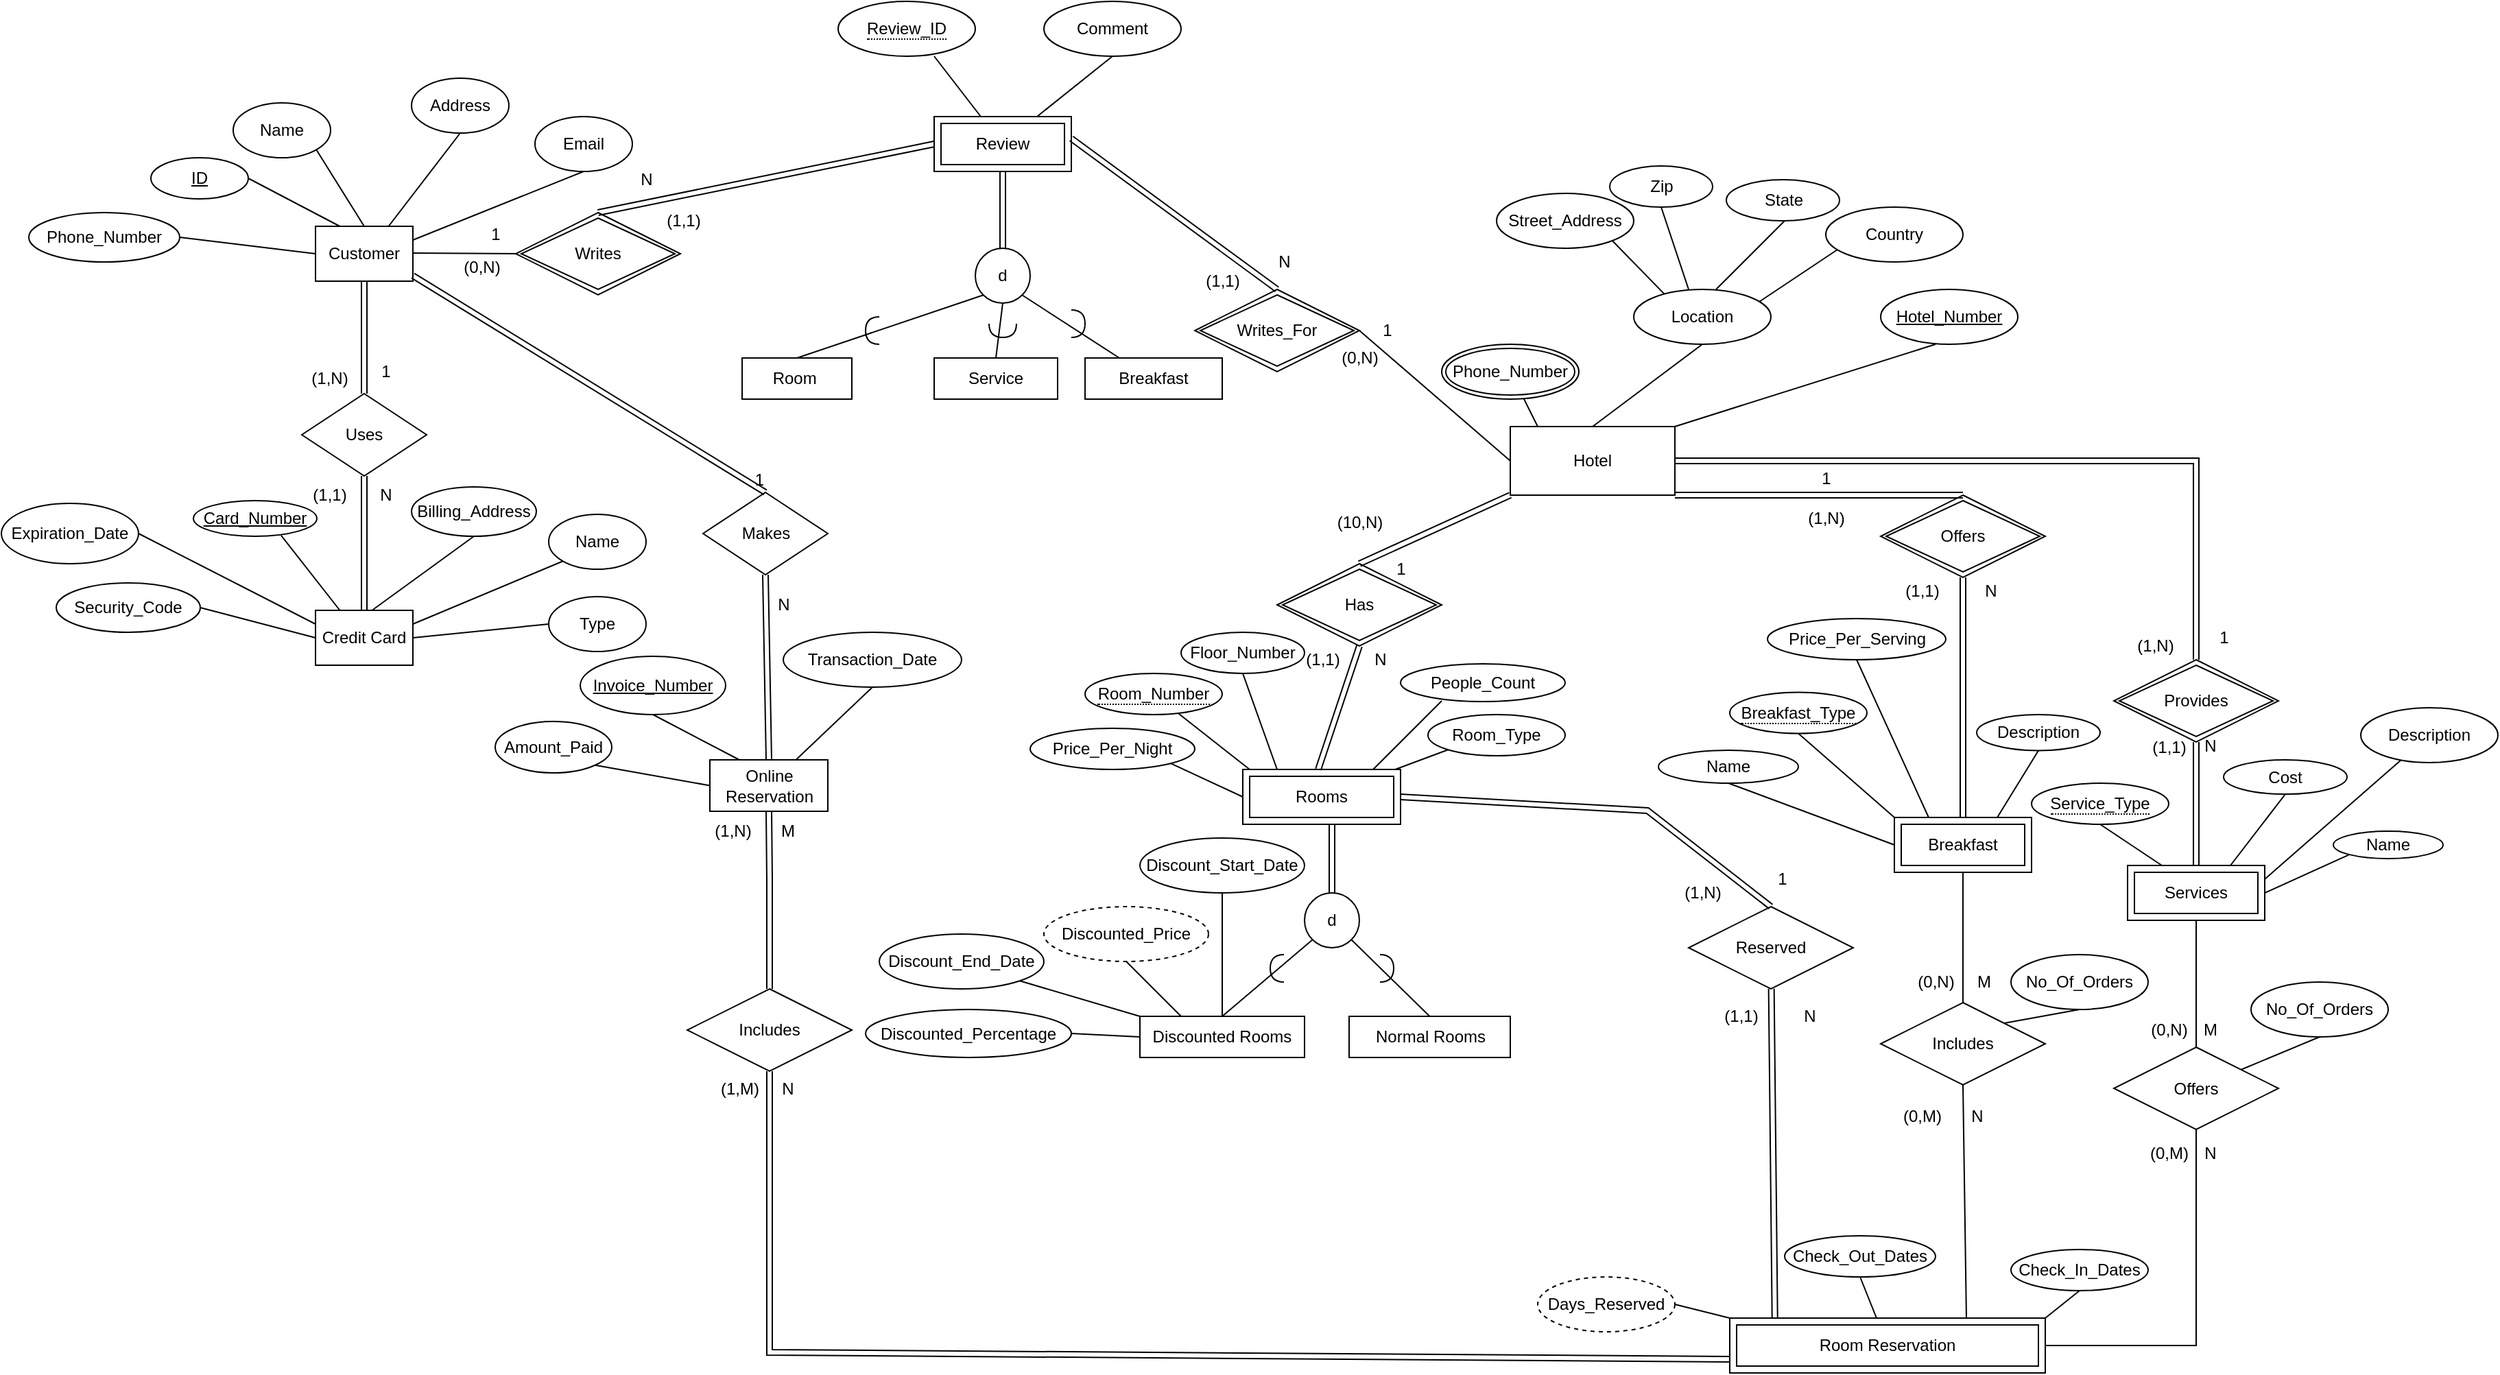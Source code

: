 <mxfile version="13.7.3" type="github">
  <diagram id="R2lEEEUBdFMjLlhIrx00" name="Page-1">
    <mxGraphModel dx="1958" dy="1582" grid="1" gridSize="10" guides="1" tooltips="1" connect="1" arrows="1" fold="1" page="1" pageScale="1" pageWidth="850" pageHeight="1100" math="0" shadow="0" extFonts="Permanent Marker^https://fonts.googleapis.com/css?family=Permanent+Marker">
      <root>
        <mxCell id="0" />
        <mxCell id="1" parent="0" />
        <mxCell id="iuMVXom3aVEvyuveYDUm-4" value="" style="endArrow=none;html=1;" parent="1" edge="1">
          <mxGeometry width="50" height="50" relative="1" as="geometry">
            <mxPoint x="350" y="-750" as="sourcePoint" />
            <mxPoint x="338.974" y="-772.053" as="targetPoint" />
          </mxGeometry>
        </mxCell>
        <mxCell id="iuMVXom3aVEvyuveYDUm-7" value="" style="endArrow=none;html=1;" parent="1" edge="1">
          <mxGeometry width="50" height="50" relative="1" as="geometry">
            <mxPoint x="510" y="-840" as="sourcePoint" />
            <mxPoint x="570" y="-880" as="targetPoint" />
          </mxGeometry>
        </mxCell>
        <mxCell id="iuMVXom3aVEvyuveYDUm-8" value="" style="endArrow=none;html=1;exitX=0.283;exitY=0.063;exitDx=0;exitDy=0;exitPerimeter=0;" parent="1" edge="1">
          <mxGeometry width="50" height="50" relative="1" as="geometry">
            <mxPoint x="443.96" y="-844.96" as="sourcePoint" />
            <mxPoint x="400" y="-890" as="targetPoint" />
          </mxGeometry>
        </mxCell>
        <mxCell id="iuMVXom3aVEvyuveYDUm-9" value="" style="endArrow=none;html=1;" parent="1" edge="1">
          <mxGeometry width="50" height="50" relative="1" as="geometry">
            <mxPoint x="480" y="-850" as="sourcePoint" />
            <mxPoint x="530" y="-900" as="targetPoint" />
          </mxGeometry>
        </mxCell>
        <mxCell id="iuMVXom3aVEvyuveYDUm-10" value="" style="endArrow=none;html=1;" parent="1" edge="1">
          <mxGeometry width="50" height="50" relative="1" as="geometry">
            <mxPoint x="460" y="-850" as="sourcePoint" />
            <mxPoint x="440" y="-910" as="targetPoint" />
            <Array as="points" />
          </mxGeometry>
        </mxCell>
        <mxCell id="iuMVXom3aVEvyuveYDUm-18" value="" style="endArrow=none;html=1;entryX=0;entryY=1;entryDx=0;entryDy=0;" parent="1" edge="1" target="iuMVXom3aVEvyuveYDUm-29" source="iuMVXom3aVEvyuveYDUm-22">
          <mxGeometry width="50" height="50" relative="1" as="geometry">
            <mxPoint x="260" y="-500" as="sourcePoint" />
            <mxPoint x="320" y="-530" as="targetPoint" />
          </mxGeometry>
        </mxCell>
        <mxCell id="iuMVXom3aVEvyuveYDUm-19" value="" style="endArrow=none;html=1;" parent="1" edge="1">
          <mxGeometry width="50" height="50" relative="1" as="geometry">
            <mxPoint x="230" y="-500" as="sourcePoint" />
            <mxPoint x="280" y="-550" as="targetPoint" />
            <Array as="points" />
          </mxGeometry>
        </mxCell>
        <mxCell id="iuMVXom3aVEvyuveYDUm-20" value="" style="endArrow=none;html=1;entryX=0.5;entryY=1;entryDx=0;entryDy=0;" parent="1" edge="1" target="iuMVXom3aVEvyuveYDUm-24">
          <mxGeometry width="50" height="50" relative="1" as="geometry">
            <mxPoint x="160" y="-500" as="sourcePoint" />
            <mxPoint x="140" y="-560" as="targetPoint" />
          </mxGeometry>
        </mxCell>
        <mxCell id="iuMVXom3aVEvyuveYDUm-21" value="" style="endArrow=none;html=1;" parent="1" edge="1" target="iuMVXom3aVEvyuveYDUm-23">
          <mxGeometry width="50" height="50" relative="1" as="geometry">
            <mxPoint x="140" y="-500" as="sourcePoint" />
            <mxPoint x="100" y="-540" as="targetPoint" />
          </mxGeometry>
        </mxCell>
        <mxCell id="iuMVXom3aVEvyuveYDUm-22" value="Rooms" style="shape=ext;margin=3;double=1;whiteSpace=wrap;html=1;align=center;" parent="1" vertex="1">
          <mxGeometry x="135" y="-500" width="115" height="40" as="geometry" />
        </mxCell>
        <mxCell id="iuMVXom3aVEvyuveYDUm-23" value="&lt;span style=&quot;border-bottom: 1px dotted&quot;&gt;Room_Number&lt;/span&gt;" style="ellipse;whiteSpace=wrap;html=1;align=center;" parent="1" vertex="1">
          <mxGeometry x="20" y="-570" width="100" height="30" as="geometry" />
        </mxCell>
        <mxCell id="iuMVXom3aVEvyuveYDUm-24" value="Floor_Number" style="ellipse;whiteSpace=wrap;html=1;align=center;" parent="1" vertex="1">
          <mxGeometry x="90" y="-600" width="90" height="30" as="geometry" />
        </mxCell>
        <mxCell id="iuMVXom3aVEvyuveYDUm-25" value="People_Count" style="ellipse;whiteSpace=wrap;html=1;align=center;" parent="1" vertex="1">
          <mxGeometry x="250" y="-577" width="120" height="27.5" as="geometry" />
        </mxCell>
        <mxCell id="iuMVXom3aVEvyuveYDUm-29" value="Room_Type" style="ellipse;whiteSpace=wrap;html=1;align=center;" parent="1" vertex="1">
          <mxGeometry x="270" y="-540" width="100" height="30" as="geometry" />
        </mxCell>
        <mxCell id="iuMVXom3aVEvyuveYDUm-31" value="" style="endArrow=none;html=1;" parent="1" source="iuMVXom3aVEvyuveYDUm-32" edge="1">
          <mxGeometry width="50" height="50" relative="1" as="geometry">
            <mxPoint x="400" y="-700" as="sourcePoint" />
            <mxPoint x="450" y="-750" as="targetPoint" />
          </mxGeometry>
        </mxCell>
        <mxCell id="iuMVXom3aVEvyuveYDUm-32" value="Hotel" style="rounded=0;whiteSpace=wrap;html=1;" parent="1" vertex="1">
          <mxGeometry x="330" y="-750" width="120" height="50" as="geometry" />
        </mxCell>
        <mxCell id="iuMVXom3aVEvyuveYDUm-33" value="" style="endArrow=none;html=1;" parent="1" target="iuMVXom3aVEvyuveYDUm-32" edge="1">
          <mxGeometry width="50" height="50" relative="1" as="geometry">
            <mxPoint x="400" y="-700" as="sourcePoint" />
            <mxPoint x="450" y="-750" as="targetPoint" />
          </mxGeometry>
        </mxCell>
        <mxCell id="iuMVXom3aVEvyuveYDUm-34" value="" style="endArrow=none;html=1;exitX=1;exitY=0;exitDx=0;exitDy=0;" parent="1" source="iuMVXom3aVEvyuveYDUm-32" edge="1">
          <mxGeometry width="50" height="50" relative="1" as="geometry">
            <mxPoint x="450" y="-720" as="sourcePoint" />
            <mxPoint x="640" y="-810" as="targetPoint" />
          </mxGeometry>
        </mxCell>
        <mxCell id="iuMVXom3aVEvyuveYDUm-35" value="Hotel_Number" style="ellipse;whiteSpace=wrap;html=1;align=center;fontStyle=4;" parent="1" vertex="1">
          <mxGeometry x="600" y="-850" width="100" height="40" as="geometry" />
        </mxCell>
        <mxCell id="iuMVXom3aVEvyuveYDUm-36" value="Has" style="shape=rhombus;double=1;perimeter=rhombusPerimeter;whiteSpace=wrap;html=1;align=center;" parent="1" vertex="1">
          <mxGeometry x="160" y="-650" width="120" height="60" as="geometry" />
        </mxCell>
        <mxCell id="iuMVXom3aVEvyuveYDUm-38" value="Price_Per_Night" style="ellipse;whiteSpace=wrap;html=1;align=center;" parent="1" vertex="1">
          <mxGeometry x="-20" y="-530" width="120" height="30" as="geometry" />
        </mxCell>
        <mxCell id="iuMVXom3aVEvyuveYDUm-53" value="Offers" style="shape=rhombus;double=1;perimeter=rhombusPerimeter;whiteSpace=wrap;html=1;align=center;" parent="1" vertex="1">
          <mxGeometry x="600" y="-700" width="120" height="60" as="geometry" />
        </mxCell>
        <mxCell id="iuMVXom3aVEvyuveYDUm-55" value="Breakfast" style="shape=ext;margin=3;double=1;whiteSpace=wrap;html=1;align=center;" parent="1" vertex="1">
          <mxGeometry x="610" y="-465" width="100" height="40" as="geometry" />
        </mxCell>
        <mxCell id="iuMVXom3aVEvyuveYDUm-56" value="" style="endArrow=none;html=1;entryX=0.5;entryY=1;entryDx=0;entryDy=0;exitX=0;exitY=0;exitDx=0;exitDy=0;" parent="1" target="iuMVXom3aVEvyuveYDUm-60" edge="1" source="iuMVXom3aVEvyuveYDUm-55">
          <mxGeometry width="50" height="50" relative="1" as="geometry">
            <mxPoint x="520" y="-450" as="sourcePoint" />
            <mxPoint x="570" y="-500" as="targetPoint" />
          </mxGeometry>
        </mxCell>
        <mxCell id="iuMVXom3aVEvyuveYDUm-57" value="" style="endArrow=none;html=1;entryX=0.5;entryY=1;entryDx=0;entryDy=0;exitX=0.75;exitY=0;exitDx=0;exitDy=0;" parent="1" target="iuMVXom3aVEvyuveYDUm-61" edge="1" source="iuMVXom3aVEvyuveYDUm-55">
          <mxGeometry width="50" height="50" relative="1" as="geometry">
            <mxPoint x="550" y="-450" as="sourcePoint" />
            <mxPoint x="600" y="-500" as="targetPoint" />
          </mxGeometry>
        </mxCell>
        <mxCell id="iuMVXom3aVEvyuveYDUm-60" value="&lt;span style=&quot;border-bottom: 1px dotted&quot;&gt;Breakfast_Type&lt;/span&gt;" style="ellipse;whiteSpace=wrap;html=1;align=center;" parent="1" vertex="1">
          <mxGeometry x="490" y="-556.25" width="100" height="30" as="geometry" />
        </mxCell>
        <mxCell id="iuMVXom3aVEvyuveYDUm-61" value="Description" style="ellipse;whiteSpace=wrap;html=1;align=center;" parent="1" vertex="1">
          <mxGeometry x="670" y="-540" width="90" height="26.25" as="geometry" />
        </mxCell>
        <mxCell id="iuMVXom3aVEvyuveYDUm-64" value="Provides" style="shape=rhombus;double=1;perimeter=rhombusPerimeter;whiteSpace=wrap;html=1;align=center;" parent="1" vertex="1">
          <mxGeometry x="770" y="-580" width="120" height="60" as="geometry" />
        </mxCell>
        <mxCell id="iuMVXom3aVEvyuveYDUm-65" value="" style="endArrow=none;html=1;entryX=0.5;entryY=1;entryDx=0;entryDy=0;exitX=0.75;exitY=0;exitDx=0;exitDy=0;" parent="1" edge="1" target="iuMVXom3aVEvyuveYDUm-78" source="iuMVXom3aVEvyuveYDUm-73">
          <mxGeometry width="50" height="50" relative="1" as="geometry">
            <mxPoint x="790" y="-440" as="sourcePoint" />
            <mxPoint x="840" y="-490" as="targetPoint" />
          </mxGeometry>
        </mxCell>
        <mxCell id="iuMVXom3aVEvyuveYDUm-73" value="Services" style="shape=ext;margin=3;double=1;whiteSpace=wrap;html=1;align=center;" parent="1" vertex="1">
          <mxGeometry x="780" y="-430" width="100" height="40" as="geometry" />
        </mxCell>
        <mxCell id="iuMVXom3aVEvyuveYDUm-74" value="" style="endArrow=none;html=1;exitX=0.5;exitY=1;exitDx=0;exitDy=0;entryX=0.25;entryY=0;entryDx=0;entryDy=0;" parent="1" edge="1" target="iuMVXom3aVEvyuveYDUm-73" source="o2ZF4EV_pDXBrr74jz46-11">
          <mxGeometry width="50" height="50" relative="1" as="geometry">
            <mxPoint x="700" y="-460" as="sourcePoint" />
            <mxPoint x="720" y="-440" as="targetPoint" />
          </mxGeometry>
        </mxCell>
        <mxCell id="iuMVXom3aVEvyuveYDUm-78" value="Cost" style="ellipse;whiteSpace=wrap;html=1;align=center;" parent="1" vertex="1">
          <mxGeometry x="850" y="-507" width="90" height="25" as="geometry" />
        </mxCell>
        <mxCell id="iuMVXom3aVEvyuveYDUm-79" value="" style="endArrow=none;html=1;exitX=1;exitY=0.25;exitDx=0;exitDy=0;" parent="1" source="iuMVXom3aVEvyuveYDUm-73" target="iuMVXom3aVEvyuveYDUm-80" edge="1">
          <mxGeometry width="50" height="50" relative="1" as="geometry">
            <mxPoint x="850" y="-405" as="sourcePoint" />
            <mxPoint x="900" y="-455" as="targetPoint" />
          </mxGeometry>
        </mxCell>
        <mxCell id="iuMVXom3aVEvyuveYDUm-80" value="Description" style="ellipse;whiteSpace=wrap;html=1;align=center;" parent="1" vertex="1">
          <mxGeometry x="950" y="-545" width="100" height="40" as="geometry" />
        </mxCell>
        <mxCell id="o2ZF4EV_pDXBrr74jz46-1" value="" style="shape=link;html=1;rounded=0;entryX=0.5;entryY=1;entryDx=0;entryDy=0;" parent="1" target="iuMVXom3aVEvyuveYDUm-36" edge="1">
          <mxGeometry relative="1" as="geometry">
            <mxPoint x="190" y="-500" as="sourcePoint" />
            <mxPoint x="350" y="-500" as="targetPoint" />
          </mxGeometry>
        </mxCell>
        <mxCell id="o2ZF4EV_pDXBrr74jz46-3" value="Phone_Number" style="ellipse;shape=doubleEllipse;margin=3;whiteSpace=wrap;html=1;align=center;" parent="1" vertex="1">
          <mxGeometry x="280" y="-810" width="100" height="40" as="geometry" />
        </mxCell>
        <mxCell id="o2ZF4EV_pDXBrr74jz46-4" value="Street_Address" style="ellipse;whiteSpace=wrap;html=1;align=center;" parent="1" vertex="1">
          <mxGeometry x="320" y="-920" width="100" height="40" as="geometry" />
        </mxCell>
        <mxCell id="o2ZF4EV_pDXBrr74jz46-5" value="Zip" style="ellipse;whiteSpace=wrap;html=1;align=center;" parent="1" vertex="1">
          <mxGeometry x="402.5" y="-940" width="75" height="30" as="geometry" />
        </mxCell>
        <mxCell id="o2ZF4EV_pDXBrr74jz46-6" value="State" style="ellipse;whiteSpace=wrap;html=1;align=center;" parent="1" vertex="1">
          <mxGeometry x="487.5" y="-930" width="82.5" height="30" as="geometry" />
        </mxCell>
        <mxCell id="o2ZF4EV_pDXBrr74jz46-7" value="Country" style="ellipse;whiteSpace=wrap;html=1;align=center;" parent="1" vertex="1">
          <mxGeometry x="560" y="-910" width="100" height="40" as="geometry" />
        </mxCell>
        <mxCell id="o2ZF4EV_pDXBrr74jz46-8" value="Location" style="ellipse;whiteSpace=wrap;html=1;align=center;" parent="1" vertex="1">
          <mxGeometry x="420" y="-850" width="100" height="40" as="geometry" />
        </mxCell>
        <mxCell id="o2ZF4EV_pDXBrr74jz46-10" value="" style="endArrow=none;html=1;rounded=0;entryX=0.5;entryY=1;entryDx=0;entryDy=0;exitX=0.5;exitY=0;exitDx=0;exitDy=0;exitPerimeter=0;" parent="1" source="iuMVXom3aVEvyuveYDUm-32" target="o2ZF4EV_pDXBrr74jz46-8" edge="1">
          <mxGeometry relative="1" as="geometry">
            <mxPoint x="400" y="-753" as="sourcePoint" />
            <mxPoint x="420" y="-780" as="targetPoint" />
          </mxGeometry>
        </mxCell>
        <mxCell id="o2ZF4EV_pDXBrr74jz46-11" value="&lt;span style=&quot;border-bottom: 1px dotted&quot;&gt;Service_Type&lt;/span&gt;" style="ellipse;whiteSpace=wrap;html=1;align=center;" parent="1" vertex="1">
          <mxGeometry x="710" y="-490" width="100" height="30" as="geometry" />
        </mxCell>
        <mxCell id="o2ZF4EV_pDXBrr74jz46-18" value="Discounted Rooms" style="rounded=0;whiteSpace=wrap;html=1;" parent="1" vertex="1">
          <mxGeometry x="60" y="-320" width="120" height="30" as="geometry" />
        </mxCell>
        <mxCell id="o2ZF4EV_pDXBrr74jz46-19" value="Normal Rooms" style="rounded=0;whiteSpace=wrap;html=1;" parent="1" vertex="1">
          <mxGeometry x="212.5" y="-320" width="117.5" height="30" as="geometry" />
        </mxCell>
        <mxCell id="o2ZF4EV_pDXBrr74jz46-20" value="Discount_Start_Date" style="ellipse;whiteSpace=wrap;html=1;align=center;" parent="1" vertex="1">
          <mxGeometry x="60" y="-450" width="120" height="40" as="geometry" />
        </mxCell>
        <mxCell id="o2ZF4EV_pDXBrr74jz46-21" value="Discount_End_Date" style="ellipse;whiteSpace=wrap;html=1;align=center;" parent="1" vertex="1">
          <mxGeometry x="-130" y="-380" width="120" height="40" as="geometry" />
        </mxCell>
        <mxCell id="o2ZF4EV_pDXBrr74jz46-22" value="Discounted_Percentage" style="ellipse;whiteSpace=wrap;html=1;align=center;" parent="1" vertex="1">
          <mxGeometry x="-140" y="-325" width="150" height="35" as="geometry" />
        </mxCell>
        <mxCell id="o2ZF4EV_pDXBrr74jz46-23" value="Discounted_Price" style="ellipse;whiteSpace=wrap;html=1;align=center;dashed=1;" parent="1" vertex="1">
          <mxGeometry x="-10" y="-400" width="120" height="40" as="geometry" />
        </mxCell>
        <mxCell id="o2ZF4EV_pDXBrr74jz46-24" value="" style="endArrow=none;html=1;rounded=0;entryX=0.5;entryY=1;entryDx=0;entryDy=0;" parent="1" source="o2ZF4EV_pDXBrr74jz46-18" target="o2ZF4EV_pDXBrr74jz46-20" edge="1">
          <mxGeometry relative="1" as="geometry">
            <mxPoint x="113" y="-319" as="sourcePoint" />
            <mxPoint x="420" y="-370" as="targetPoint" />
          </mxGeometry>
        </mxCell>
        <mxCell id="o2ZF4EV_pDXBrr74jz46-25" value="" style="endArrow=none;html=1;rounded=0;exitX=0.5;exitY=1;exitDx=0;exitDy=0;entryX=0.25;entryY=0;entryDx=0;entryDy=0;" parent="1" edge="1" target="o2ZF4EV_pDXBrr74jz46-18" source="o2ZF4EV_pDXBrr74jz46-23">
          <mxGeometry relative="1" as="geometry">
            <mxPoint x="10" y="-351" as="sourcePoint" />
            <mxPoint x="110" y="-280" as="targetPoint" />
          </mxGeometry>
        </mxCell>
        <mxCell id="o2ZF4EV_pDXBrr74jz46-27" value="" style="endArrow=none;html=1;rounded=0;entryX=0;entryY=0;entryDx=0;entryDy=0;exitX=1;exitY=1;exitDx=0;exitDy=0;" parent="1" target="o2ZF4EV_pDXBrr74jz46-18" edge="1" source="o2ZF4EV_pDXBrr74jz46-21">
          <mxGeometry relative="1" as="geometry">
            <mxPoint x="20" y="-300" as="sourcePoint" />
            <mxPoint x="180" y="-300" as="targetPoint" />
          </mxGeometry>
        </mxCell>
        <mxCell id="o2ZF4EV_pDXBrr74jz46-28" value="" style="endArrow=none;html=1;rounded=0;exitX=1;exitY=0.5;exitDx=0;exitDy=0;entryX=0;entryY=0.5;entryDx=0;entryDy=0;" parent="1" edge="1" target="o2ZF4EV_pDXBrr74jz46-18" source="o2ZF4EV_pDXBrr74jz46-22">
          <mxGeometry relative="1" as="geometry">
            <mxPoint x="10" y="-270" as="sourcePoint" />
            <mxPoint x="70" y="-270" as="targetPoint" />
          </mxGeometry>
        </mxCell>
        <mxCell id="o2ZF4EV_pDXBrr74jz46-32" value="" style="endArrow=none;html=1;entryX=0;entryY=1;entryDx=0;entryDy=0;exitX=0.5;exitY=0;exitDx=0;exitDy=0;" parent="1" target="o2ZF4EV_pDXBrr74jz46-15" edge="1" source="o2ZF4EV_pDXBrr74jz46-18">
          <mxGeometry width="50" height="50" relative="1" as="geometry">
            <mxPoint x="135" y="-280" as="sourcePoint" />
            <mxPoint x="185.858" y="-325.858" as="targetPoint" />
          </mxGeometry>
        </mxCell>
        <mxCell id="o2ZF4EV_pDXBrr74jz46-55" value="Price_Per_Serving" style="ellipse;whiteSpace=wrap;html=1;align=center;" parent="1" vertex="1">
          <mxGeometry x="517.5" y="-610" width="130" height="30" as="geometry" />
        </mxCell>
        <mxCell id="o2ZF4EV_pDXBrr74jz46-56" value="" style="endArrow=none;html=1;rounded=0;exitX=0.5;exitY=1;exitDx=0;exitDy=0;entryX=0.25;entryY=0;entryDx=0;entryDy=0;" parent="1" source="o2ZF4EV_pDXBrr74jz46-55" target="iuMVXom3aVEvyuveYDUm-55" edge="1">
          <mxGeometry relative="1" as="geometry">
            <mxPoint x="500" y="-380" as="sourcePoint" />
            <mxPoint x="660" y="-380" as="targetPoint" />
          </mxGeometry>
        </mxCell>
        <mxCell id="o2ZF4EV_pDXBrr74jz46-57" value="" style="endArrow=none;html=1;rounded=0;entryX=0;entryY=0.5;entryDx=0;entryDy=0;exitX=1;exitY=1;exitDx=0;exitDy=0;" parent="1" source="iuMVXom3aVEvyuveYDUm-38" target="iuMVXom3aVEvyuveYDUm-22" edge="1">
          <mxGeometry relative="1" as="geometry">
            <mxPoint x="60" y="-480" as="sourcePoint" />
            <mxPoint x="220" y="-480" as="targetPoint" />
          </mxGeometry>
        </mxCell>
        <mxCell id="o2ZF4EV_pDXBrr74jz46-58" value="" style="shape=link;html=1;rounded=0;entryX=0.5;entryY=1;entryDx=0;entryDy=0;exitX=0.5;exitY=0;exitDx=0;exitDy=0;" parent="1" source="iuMVXom3aVEvyuveYDUm-55" target="iuMVXom3aVEvyuveYDUm-53" edge="1">
          <mxGeometry relative="1" as="geometry">
            <mxPoint x="300" y="-600" as="sourcePoint" />
            <mxPoint x="460" y="-600" as="targetPoint" />
          </mxGeometry>
        </mxCell>
        <mxCell id="o2ZF4EV_pDXBrr74jz46-60" value="" style="shape=link;html=1;rounded=0;exitX=0.5;exitY=0;exitDx=0;exitDy=0;entryX=0.5;entryY=1;entryDx=0;entryDy=0;" parent="1" source="iuMVXom3aVEvyuveYDUm-73" edge="1" target="iuMVXom3aVEvyuveYDUm-64">
          <mxGeometry relative="1" as="geometry">
            <mxPoint x="610" y="-520" as="sourcePoint" />
            <mxPoint x="770" y="-520" as="targetPoint" />
          </mxGeometry>
        </mxCell>
        <mxCell id="o2ZF4EV_pDXBrr74jz46-68" value="Includes" style="shape=rhombus;perimeter=rhombusPerimeter;whiteSpace=wrap;html=1;align=center;" parent="1" vertex="1">
          <mxGeometry x="-270" y="-340" width="120" height="60" as="geometry" />
        </mxCell>
        <mxCell id="o2ZF4EV_pDXBrr74jz46-80" value="1" style="text;html=1;align=center;verticalAlign=middle;resizable=0;points=[];autosize=1;" parent="1" vertex="1">
          <mxGeometry x="240" y="-656" width="20" height="20" as="geometry" />
        </mxCell>
        <mxCell id="o2ZF4EV_pDXBrr74jz46-81" value="N" style="text;html=1;align=center;verticalAlign=middle;resizable=0;points=[];autosize=1;" parent="1" vertex="1">
          <mxGeometry x="225" y="-590" width="20" height="20" as="geometry" />
        </mxCell>
        <mxCell id="o2ZF4EV_pDXBrr74jz46-82" value="1" style="text;html=1;align=center;verticalAlign=middle;resizable=0;points=[];autosize=1;" parent="1" vertex="1">
          <mxGeometry x="550" y="-722" width="20" height="20" as="geometry" />
        </mxCell>
        <mxCell id="o2ZF4EV_pDXBrr74jz46-83" value="N" style="text;html=1;align=center;verticalAlign=middle;resizable=0;points=[];autosize=1;" parent="1" vertex="1">
          <mxGeometry x="670" y="-640" width="20" height="20" as="geometry" />
        </mxCell>
        <mxCell id="o2ZF4EV_pDXBrr74jz46-84" value="1" style="text;html=1;align=center;verticalAlign=middle;resizable=0;points=[];autosize=1;" parent="1" vertex="1">
          <mxGeometry x="840" y="-606" width="20" height="20" as="geometry" />
        </mxCell>
        <mxCell id="o2ZF4EV_pDXBrr74jz46-85" value="N" style="text;html=1;align=center;verticalAlign=middle;resizable=0;points=[];autosize=1;" parent="1" vertex="1">
          <mxGeometry x="830" y="-527" width="20" height="20" as="geometry" />
        </mxCell>
        <mxCell id="o2ZF4EV_pDXBrr74jz46-96" value="Customer" style="whiteSpace=wrap;html=1;align=center;" parent="1" vertex="1">
          <mxGeometry x="-541" y="-896" width="71" height="40" as="geometry" />
        </mxCell>
        <mxCell id="o2ZF4EV_pDXBrr74jz46-97" value="" style="endArrow=none;html=1;entryX=0.5;entryY=1;entryDx=0;entryDy=0;exitX=1;exitY=0.25;exitDx=0;exitDy=0;" parent="1" source="o2ZF4EV_pDXBrr74jz46-96" target="o2ZF4EV_pDXBrr74jz46-103" edge="1">
          <mxGeometry width="50" height="50" relative="1" as="geometry">
            <mxPoint x="-441" y="-874" as="sourcePoint" />
            <mxPoint x="-391" y="-924" as="targetPoint" />
          </mxGeometry>
        </mxCell>
        <mxCell id="o2ZF4EV_pDXBrr74jz46-99" value="" style="endArrow=none;html=1;entryX=1;entryY=0.5;entryDx=0;entryDy=0;exitX=0.25;exitY=0;exitDx=0;exitDy=0;" parent="1" source="o2ZF4EV_pDXBrr74jz46-96" target="o2ZF4EV_pDXBrr74jz46-104" edge="1">
          <mxGeometry width="50" height="50" relative="1" as="geometry">
            <mxPoint x="-614" y="-914" as="sourcePoint" />
            <mxPoint x="-654" y="-954" as="targetPoint" />
          </mxGeometry>
        </mxCell>
        <mxCell id="o2ZF4EV_pDXBrr74jz46-100" value="" style="endArrow=none;html=1;exitX=0.5;exitY=0;exitDx=0;exitDy=0;entryX=1;entryY=1;entryDx=0;entryDy=0;" parent="1" source="o2ZF4EV_pDXBrr74jz46-96" target="o2ZF4EV_pDXBrr74jz46-101" edge="1">
          <mxGeometry width="50" height="50" relative="1" as="geometry">
            <mxPoint x="-511" y="-896" as="sourcePoint" />
            <mxPoint x="-541" y="-946" as="targetPoint" />
          </mxGeometry>
        </mxCell>
        <mxCell id="o2ZF4EV_pDXBrr74jz46-101" value="Name" style="ellipse;whiteSpace=wrap;html=1;align=center;" parent="1" vertex="1">
          <mxGeometry x="-601" y="-986" width="71" height="40" as="geometry" />
        </mxCell>
        <mxCell id="o2ZF4EV_pDXBrr74jz46-102" value="Address" style="ellipse;whiteSpace=wrap;html=1;align=center;" parent="1" vertex="1">
          <mxGeometry x="-471" y="-1004" width="71" height="40" as="geometry" />
        </mxCell>
        <mxCell id="o2ZF4EV_pDXBrr74jz46-103" value="Email" style="ellipse;whiteSpace=wrap;html=1;align=center;" parent="1" vertex="1">
          <mxGeometry x="-381" y="-976" width="71" height="40" as="geometry" />
        </mxCell>
        <mxCell id="o2ZF4EV_pDXBrr74jz46-104" value="ID" style="ellipse;whiteSpace=wrap;html=1;align=center;fontStyle=4;" parent="1" vertex="1">
          <mxGeometry x="-661" y="-946" width="71" height="30" as="geometry" />
        </mxCell>
        <mxCell id="o2ZF4EV_pDXBrr74jz46-105" value="" style="endArrow=none;html=1;exitX=0;exitY=0.5;exitDx=0;exitDy=0;entryX=1;entryY=0.5;entryDx=0;entryDy=0;" parent="1" source="o2ZF4EV_pDXBrr74jz46-96" target="o2ZF4EV_pDXBrr74jz46-106" edge="1">
          <mxGeometry width="50" height="50" relative="1" as="geometry">
            <mxPoint x="-674" y="-1084" as="sourcePoint" />
            <mxPoint x="-611" y="-886" as="targetPoint" />
          </mxGeometry>
        </mxCell>
        <mxCell id="o2ZF4EV_pDXBrr74jz46-106" value="Phone_Number" style="ellipse;whiteSpace=wrap;html=1;align=center;" parent="1" vertex="1">
          <mxGeometry x="-750" y="-906" width="110" height="36" as="geometry" />
        </mxCell>
        <mxCell id="o2ZF4EV_pDXBrr74jz46-107" value="Credit Card" style="whiteSpace=wrap;html=1;align=center;" parent="1" vertex="1">
          <mxGeometry x="-541" y="-616" width="71" height="40" as="geometry" />
        </mxCell>
        <mxCell id="o2ZF4EV_pDXBrr74jz46-108" value="Uses" style="shape=rhombus;perimeter=rhombusPerimeter;whiteSpace=wrap;html=1;align=center;" parent="1" vertex="1">
          <mxGeometry x="-551" y="-774" width="91" height="60" as="geometry" />
        </mxCell>
        <mxCell id="o2ZF4EV_pDXBrr74jz46-109" value="&lt;u&gt;Card_Number&lt;/u&gt;" style="ellipse;whiteSpace=wrap;html=1;align=center;" parent="1" vertex="1">
          <mxGeometry x="-630" y="-696" width="90" height="26" as="geometry" />
        </mxCell>
        <mxCell id="o2ZF4EV_pDXBrr74jz46-110" value="Expiration_Date" style="ellipse;whiteSpace=wrap;html=1;align=center;" parent="1" vertex="1">
          <mxGeometry x="-770" y="-694" width="100" height="44" as="geometry" />
        </mxCell>
        <mxCell id="o2ZF4EV_pDXBrr74jz46-111" value="Billing_Address" style="ellipse;whiteSpace=wrap;html=1;align=center;" parent="1" vertex="1">
          <mxGeometry x="-471" y="-706" width="91" height="36" as="geometry" />
        </mxCell>
        <mxCell id="o2ZF4EV_pDXBrr74jz46-112" value="Name" style="ellipse;whiteSpace=wrap;html=1;align=center;" parent="1" vertex="1">
          <mxGeometry x="-371" y="-686" width="71" height="40" as="geometry" />
        </mxCell>
        <mxCell id="o2ZF4EV_pDXBrr74jz46-113" value="Security_Code" style="ellipse;whiteSpace=wrap;html=1;align=center;" parent="1" vertex="1">
          <mxGeometry x="-730" y="-636" width="105" height="36" as="geometry" />
        </mxCell>
        <mxCell id="o2ZF4EV_pDXBrr74jz46-114" value="Type" style="ellipse;whiteSpace=wrap;html=1;align=center;" parent="1" vertex="1">
          <mxGeometry x="-371" y="-626" width="71" height="40" as="geometry" />
        </mxCell>
        <mxCell id="o2ZF4EV_pDXBrr74jz46-115" value="" style="endArrow=none;html=1;rounded=0;exitX=0.71;exitY=0.975;exitDx=0;exitDy=0;entryX=0.25;entryY=0;entryDx=0;entryDy=0;exitPerimeter=0;" parent="1" source="o2ZF4EV_pDXBrr74jz46-109" target="o2ZF4EV_pDXBrr74jz46-107" edge="1">
          <mxGeometry relative="1" as="geometry">
            <mxPoint x="-704" y="-714" as="sourcePoint" />
            <mxPoint x="-544" y="-714" as="targetPoint" />
          </mxGeometry>
        </mxCell>
        <mxCell id="o2ZF4EV_pDXBrr74jz46-116" value="" style="endArrow=none;html=1;rounded=0;entryX=0;entryY=0.25;entryDx=0;entryDy=0;exitX=1;exitY=0.5;exitDx=0;exitDy=0;exitPerimeter=0;" parent="1" source="o2ZF4EV_pDXBrr74jz46-110" target="o2ZF4EV_pDXBrr74jz46-107" edge="1">
          <mxGeometry relative="1" as="geometry">
            <mxPoint x="-724" y="-684" as="sourcePoint" />
            <mxPoint x="-586.5" y="-674" as="targetPoint" />
          </mxGeometry>
        </mxCell>
        <mxCell id="o2ZF4EV_pDXBrr74jz46-117" value="" style="endArrow=none;html=1;rounded=0;exitX=1;exitY=0.5;exitDx=0;exitDy=0;entryX=0;entryY=0.5;entryDx=0;entryDy=0;" parent="1" source="o2ZF4EV_pDXBrr74jz46-113" target="o2ZF4EV_pDXBrr74jz46-107" edge="1">
          <mxGeometry relative="1" as="geometry">
            <mxPoint x="-694" y="-644" as="sourcePoint" />
            <mxPoint x="-544" y="-714" as="targetPoint" />
          </mxGeometry>
        </mxCell>
        <mxCell id="o2ZF4EV_pDXBrr74jz46-118" value="" style="endArrow=none;html=1;rounded=0;exitX=0.58;exitY=0;exitDx=0;exitDy=0;exitPerimeter=0;entryX=0.5;entryY=1;entryDx=0;entryDy=0;" parent="1" source="o2ZF4EV_pDXBrr74jz46-107" target="o2ZF4EV_pDXBrr74jz46-111" edge="1">
          <mxGeometry relative="1" as="geometry">
            <mxPoint x="-704" y="-714" as="sourcePoint" />
            <mxPoint x="-534" y="-674" as="targetPoint" />
          </mxGeometry>
        </mxCell>
        <mxCell id="o2ZF4EV_pDXBrr74jz46-119" value="" style="endArrow=none;html=1;rounded=0;exitX=1;exitY=0.25;exitDx=0;exitDy=0;entryX=0;entryY=1;entryDx=0;entryDy=0;" parent="1" source="o2ZF4EV_pDXBrr74jz46-107" target="o2ZF4EV_pDXBrr74jz46-112" edge="1">
          <mxGeometry relative="1" as="geometry">
            <mxPoint x="-704" y="-714" as="sourcePoint" />
            <mxPoint x="-544" y="-714" as="targetPoint" />
          </mxGeometry>
        </mxCell>
        <mxCell id="o2ZF4EV_pDXBrr74jz46-120" value="" style="endArrow=none;html=1;rounded=0;exitX=1;exitY=0.5;exitDx=0;exitDy=0;entryX=0;entryY=0.5;entryDx=0;entryDy=0;" parent="1" source="o2ZF4EV_pDXBrr74jz46-107" target="o2ZF4EV_pDXBrr74jz46-114" edge="1">
          <mxGeometry relative="1" as="geometry">
            <mxPoint x="-704" y="-714" as="sourcePoint" />
            <mxPoint x="-544" y="-714" as="targetPoint" />
          </mxGeometry>
        </mxCell>
        <mxCell id="o2ZF4EV_pDXBrr74jz46-121" value="" style="shape=link;html=1;rounded=0;entryX=0.5;entryY=1;entryDx=0;entryDy=0;exitX=0.5;exitY=0;exitDx=0;exitDy=0;" parent="1" source="o2ZF4EV_pDXBrr74jz46-108" target="o2ZF4EV_pDXBrr74jz46-96" edge="1">
          <mxGeometry relative="1" as="geometry">
            <mxPoint x="-704" y="-714" as="sourcePoint" />
            <mxPoint x="-544" y="-714" as="targetPoint" />
          </mxGeometry>
        </mxCell>
        <mxCell id="o2ZF4EV_pDXBrr74jz46-122" value="" style="shape=link;html=1;rounded=0;exitX=0.5;exitY=1;exitDx=0;exitDy=0;entryX=0.5;entryY=0;entryDx=0;entryDy=0;" parent="1" source="o2ZF4EV_pDXBrr74jz46-108" target="o2ZF4EV_pDXBrr74jz46-107" edge="1">
          <mxGeometry relative="1" as="geometry">
            <mxPoint x="-724" y="-694" as="sourcePoint" />
            <mxPoint x="-564" y="-694" as="targetPoint" />
          </mxGeometry>
        </mxCell>
        <mxCell id="o2ZF4EV_pDXBrr74jz46-123" value="Online Reservation" style="whiteSpace=wrap;html=1;align=center;" parent="1" vertex="1">
          <mxGeometry x="-253.5" y="-507" width="86" height="37.5" as="geometry" />
        </mxCell>
        <mxCell id="o2ZF4EV_pDXBrr74jz46-125" value="Makes" style="shape=rhombus;perimeter=rhombusPerimeter;whiteSpace=wrap;html=1;align=center;" parent="1" vertex="1">
          <mxGeometry x="-258.5" y="-702" width="91" height="60" as="geometry" />
        </mxCell>
        <mxCell id="o2ZF4EV_pDXBrr74jz46-127" value="Transaction_Date" style="ellipse;whiteSpace=wrap;html=1;align=center;" parent="1" vertex="1">
          <mxGeometry x="-200" y="-600" width="130" height="40" as="geometry" />
        </mxCell>
        <mxCell id="o2ZF4EV_pDXBrr74jz46-128" value="Amount_Paid" style="ellipse;whiteSpace=wrap;html=1;align=center;" parent="1" vertex="1">
          <mxGeometry x="-410" y="-535" width="85" height="37.5" as="geometry" />
        </mxCell>
        <mxCell id="o2ZF4EV_pDXBrr74jz46-129" value="Invoice_Number" style="ellipse;whiteSpace=wrap;html=1;align=center;fontStyle=4;" parent="1" vertex="1">
          <mxGeometry x="-348" y="-582.5" width="106" height="42.5" as="geometry" />
        </mxCell>
        <mxCell id="o2ZF4EV_pDXBrr74jz46-130" value="" style="endArrow=none;html=1;rounded=0;exitX=1;exitY=1;exitDx=0;exitDy=0;entryX=0;entryY=0.5;entryDx=0;entryDy=0;" parent="1" source="o2ZF4EV_pDXBrr74jz46-128" target="o2ZF4EV_pDXBrr74jz46-123" edge="1">
          <mxGeometry relative="1" as="geometry">
            <mxPoint x="-566" y="-497.5" as="sourcePoint" />
            <mxPoint x="-406" y="-497.5" as="targetPoint" />
          </mxGeometry>
        </mxCell>
        <mxCell id="o2ZF4EV_pDXBrr74jz46-131" value="" style="endArrow=none;html=1;rounded=0;entryX=0.5;entryY=1;entryDx=0;entryDy=0;exitX=0.25;exitY=0;exitDx=0;exitDy=0;" parent="1" source="o2ZF4EV_pDXBrr74jz46-123" target="o2ZF4EV_pDXBrr74jz46-129" edge="1">
          <mxGeometry relative="1" as="geometry">
            <mxPoint x="-566" y="-497.5" as="sourcePoint" />
            <mxPoint x="-406" y="-497.5" as="targetPoint" />
          </mxGeometry>
        </mxCell>
        <mxCell id="o2ZF4EV_pDXBrr74jz46-132" value="" style="endArrow=none;html=1;rounded=0;entryX=0.5;entryY=1;entryDx=0;entryDy=0;" parent="1" source="o2ZF4EV_pDXBrr74jz46-123" target="o2ZF4EV_pDXBrr74jz46-127" edge="1">
          <mxGeometry relative="1" as="geometry">
            <mxPoint x="-566" y="-497.5" as="sourcePoint" />
            <mxPoint x="-89.796" y="-562.956" as="targetPoint" />
          </mxGeometry>
        </mxCell>
        <mxCell id="o2ZF4EV_pDXBrr74jz46-137" value="" style="shape=link;html=1;rounded=0;entryX=0.5;entryY=0;entryDx=0;entryDy=0;exitX=0.5;exitY=1;exitDx=0;exitDy=0;" parent="1" source="o2ZF4EV_pDXBrr74jz46-123" target="o2ZF4EV_pDXBrr74jz46-68" edge="1">
          <mxGeometry relative="1" as="geometry">
            <mxPoint x="-150" y="-481" as="sourcePoint" />
            <mxPoint x="-151" y="-400" as="targetPoint" />
            <Array as="points">
              <mxPoint x="-210" y="-420" />
            </Array>
          </mxGeometry>
        </mxCell>
        <mxCell id="o2ZF4EV_pDXBrr74jz46-142" value="" style="endArrow=none;html=1;rounded=0;entryX=0.5;entryY=1;entryDx=0;entryDy=0;exitX=0.75;exitY=0;exitDx=0;exitDy=0;" parent="1" source="o2ZF4EV_pDXBrr74jz46-96" target="o2ZF4EV_pDXBrr74jz46-102" edge="1">
          <mxGeometry relative="1" as="geometry">
            <mxPoint x="-621" y="-786" as="sourcePoint" />
            <mxPoint x="-451" y="-826" as="targetPoint" />
          </mxGeometry>
        </mxCell>
        <mxCell id="o2ZF4EV_pDXBrr74jz46-145" value="Reserved" style="shape=rhombus;perimeter=rhombusPerimeter;whiteSpace=wrap;html=1;align=center;" parent="1" vertex="1">
          <mxGeometry x="460" y="-400" width="120" height="60" as="geometry" />
        </mxCell>
        <mxCell id="o2ZF4EV_pDXBrr74jz46-148" value="" style="endArrow=none;html=1;rounded=0;exitX=0.5;exitY=1;exitDx=0;exitDy=0;entryX=0.5;entryY=0;entryDx=0;entryDy=0;" parent="1" edge="1" target="o2ZF4EV_pDXBrr74jz46-150" source="iuMVXom3aVEvyuveYDUm-55">
          <mxGeometry relative="1" as="geometry">
            <mxPoint x="660" y="-330" as="sourcePoint" />
            <mxPoint x="755" y="-300" as="targetPoint" />
          </mxGeometry>
        </mxCell>
        <mxCell id="o2ZF4EV_pDXBrr74jz46-150" value="Includes" style="shape=rhombus;perimeter=rhombusPerimeter;whiteSpace=wrap;html=1;align=center;" parent="1" vertex="1">
          <mxGeometry x="600" y="-330" width="120" height="60" as="geometry" />
        </mxCell>
        <mxCell id="o2ZF4EV_pDXBrr74jz46-151" value="" style="endArrow=none;html=1;rounded=0;exitX=0.5;exitY=1;exitDx=0;exitDy=0;entryX=0.75;entryY=0;entryDx=0;entryDy=0;" parent="1" target="ERW8R41ELRZwyAEDq_bC-23" edge="1" source="o2ZF4EV_pDXBrr74jz46-150">
          <mxGeometry relative="1" as="geometry">
            <mxPoint x="600" y="-260" as="sourcePoint" />
            <mxPoint x="660" y="-90" as="targetPoint" />
          </mxGeometry>
        </mxCell>
        <mxCell id="o2ZF4EV_pDXBrr74jz46-152" value="" style="endArrow=none;html=1;rounded=0;exitX=0.5;exitY=1;exitDx=0;exitDy=0;entryX=0.5;entryY=0;entryDx=0;entryDy=0;" parent="1" edge="1" target="o2ZF4EV_pDXBrr74jz46-153" source="iuMVXom3aVEvyuveYDUm-73">
          <mxGeometry relative="1" as="geometry">
            <mxPoint x="820" y="-390" as="sourcePoint" />
            <mxPoint x="820" y="-310" as="targetPoint" />
          </mxGeometry>
        </mxCell>
        <mxCell id="o2ZF4EV_pDXBrr74jz46-153" value="Offers" style="shape=rhombus;perimeter=rhombusPerimeter;whiteSpace=wrap;html=1;align=center;" parent="1" vertex="1">
          <mxGeometry x="770" y="-297.5" width="120" height="60" as="geometry" />
        </mxCell>
        <mxCell id="o2ZF4EV_pDXBrr74jz46-154" value="" style="endArrow=none;html=1;rounded=0;entryX=0.5;entryY=1;entryDx=0;entryDy=0;exitX=1;exitY=0.5;exitDx=0;exitDy=0;" parent="1" source="ERW8R41ELRZwyAEDq_bC-23" target="o2ZF4EV_pDXBrr74jz46-153" edge="1">
          <mxGeometry relative="1" as="geometry">
            <mxPoint x="455" y="-87.5" as="sourcePoint" />
            <mxPoint x="790" y="80" as="targetPoint" />
            <Array as="points">
              <mxPoint x="830" y="-80" />
            </Array>
          </mxGeometry>
        </mxCell>
        <mxCell id="o2ZF4EV_pDXBrr74jz46-155" value="" style="shape=link;html=1;rounded=0;entryX=0.5;entryY=1;entryDx=0;entryDy=0;exitX=0;exitY=0.75;exitDx=0;exitDy=0;" parent="1" edge="1" target="o2ZF4EV_pDXBrr74jz46-68" source="ERW8R41ELRZwyAEDq_bC-23">
          <mxGeometry relative="1" as="geometry">
            <mxPoint x="325" y="-75" as="sourcePoint" />
            <mxPoint x="-242" y="-210" as="targetPoint" />
            <Array as="points">
              <mxPoint x="-210" y="-75" />
            </Array>
          </mxGeometry>
        </mxCell>
        <mxCell id="zCryxQ6nis98nsJElTox-2" value="" style="endArrow=none;html=1;rounded=0;entryX=0;entryY=0.5;entryDx=0;entryDy=0;" parent="1" edge="1">
          <mxGeometry relative="1" as="geometry">
            <mxPoint x="-470" y="-876.5" as="sourcePoint" />
            <mxPoint x="-386" y="-876" as="targetPoint" />
          </mxGeometry>
        </mxCell>
        <mxCell id="zCryxQ6nis98nsJElTox-10" value="" style="endArrow=none;html=1;rounded=0;entryX=0.34;entryY=0;entryDx=0;entryDy=0;entryPerimeter=0;" parent="1" edge="1">
          <mxGeometry relative="1" as="geometry">
            <mxPoint x="-90" y="-1020" as="sourcePoint" />
            <mxPoint x="-56" y="-976" as="targetPoint" />
          </mxGeometry>
        </mxCell>
        <mxCell id="o2ZF4EV_pDXBrr74jz46-157" value="Comment" style="ellipse;whiteSpace=wrap;html=1;align=center;" parent="1" vertex="1">
          <mxGeometry x="-10" y="-1060" width="100" height="40" as="geometry" />
        </mxCell>
        <mxCell id="o2ZF4EV_pDXBrr74jz46-158" value="" style="endArrow=none;html=1;rounded=0;entryX=0.5;entryY=1;entryDx=0;entryDy=0;" parent="1" target="o2ZF4EV_pDXBrr74jz46-157" edge="1">
          <mxGeometry relative="1" as="geometry">
            <mxPoint x="-15" y="-976" as="sourcePoint" />
            <mxPoint x="50" y="-1020" as="targetPoint" />
          </mxGeometry>
        </mxCell>
        <mxCell id="zCryxQ6nis98nsJElTox-12" value="Review" style="shape=ext;margin=3;double=1;whiteSpace=wrap;html=1;align=center;" parent="1" vertex="1">
          <mxGeometry x="-90" y="-976" width="100" height="40" as="geometry" />
        </mxCell>
        <mxCell id="zCryxQ6nis98nsJElTox-13" value="&lt;span style=&quot;border-bottom: 1px dotted&quot;&gt;Review_ID&lt;/span&gt;" style="ellipse;whiteSpace=wrap;html=1;align=center;" parent="1" vertex="1">
          <mxGeometry x="-160" y="-1060" width="100" height="40" as="geometry" />
        </mxCell>
        <mxCell id="zCryxQ6nis98nsJElTox-14" value="Writes" style="shape=rhombus;double=1;perimeter=rhombusPerimeter;whiteSpace=wrap;html=1;align=center;" parent="1" vertex="1">
          <mxGeometry x="-395" y="-906" width="120" height="60" as="geometry" />
        </mxCell>
        <mxCell id="zCryxQ6nis98nsJElTox-15" value="Writes_For" style="shape=rhombus;double=1;perimeter=rhombusPerimeter;whiteSpace=wrap;html=1;align=center;" parent="1" vertex="1">
          <mxGeometry x="100" y="-850" width="120" height="60" as="geometry" />
        </mxCell>
        <mxCell id="zCryxQ6nis98nsJElTox-16" value="" style="shape=link;html=1;rounded=0;exitX=0.5;exitY=1;exitDx=0;exitDy=0;" parent="1" source="zCryxQ6nis98nsJElTox-12" edge="1">
          <mxGeometry relative="1" as="geometry">
            <mxPoint x="-140" y="-850" as="sourcePoint" />
            <mxPoint x="-40" y="-880" as="targetPoint" />
          </mxGeometry>
        </mxCell>
        <mxCell id="zCryxQ6nis98nsJElTox-18" value="d" style="ellipse;whiteSpace=wrap;html=1;aspect=fixed;" parent="1" vertex="1">
          <mxGeometry x="-60" y="-880" width="40" height="40" as="geometry" />
        </mxCell>
        <mxCell id="zCryxQ6nis98nsJElTox-19" value="" style="endArrow=none;html=1;entryX=0;entryY=1;entryDx=0;entryDy=0;exitX=0.5;exitY=0;exitDx=0;exitDy=0;" parent="1" source="zCryxQ6nis98nsJElTox-23" target="zCryxQ6nis98nsJElTox-18" edge="1">
          <mxGeometry width="50" height="50" relative="1" as="geometry">
            <mxPoint x="-170" y="-800" as="sourcePoint" />
            <mxPoint x="-55" y="-850" as="targetPoint" />
          </mxGeometry>
        </mxCell>
        <mxCell id="zCryxQ6nis98nsJElTox-21" value="" style="endArrow=none;html=1;entryX=0.5;entryY=1;entryDx=0;entryDy=0;exitX=0.5;exitY=0;exitDx=0;exitDy=0;" parent="1" source="zCryxQ6nis98nsJElTox-24" target="zCryxQ6nis98nsJElTox-18" edge="1">
          <mxGeometry width="50" height="50" relative="1" as="geometry">
            <mxPoint x="-40" y="-800" as="sourcePoint" />
            <mxPoint x="-30" y="-840" as="targetPoint" />
          </mxGeometry>
        </mxCell>
        <mxCell id="zCryxQ6nis98nsJElTox-23" value="Room&amp;nbsp;" style="whiteSpace=wrap;html=1;align=center;" parent="1" vertex="1">
          <mxGeometry x="-230" y="-800" width="80" height="30" as="geometry" />
        </mxCell>
        <mxCell id="zCryxQ6nis98nsJElTox-24" value="Service" style="whiteSpace=wrap;html=1;align=center;" parent="1" vertex="1">
          <mxGeometry x="-90" y="-800" width="90" height="30" as="geometry" />
        </mxCell>
        <mxCell id="zCryxQ6nis98nsJElTox-25" value="Breakfast" style="whiteSpace=wrap;html=1;align=center;" parent="1" vertex="1">
          <mxGeometry x="20" y="-800" width="100" height="30" as="geometry" />
        </mxCell>
        <mxCell id="zCryxQ6nis98nsJElTox-26" value="" style="shape=requiredInterface;html=1;verticalLabelPosition=bottom;direction=west;" parent="1" vertex="1">
          <mxGeometry x="-140" y="-830" width="10" height="20" as="geometry" />
        </mxCell>
        <mxCell id="zCryxQ6nis98nsJElTox-27" value="" style="shape=requiredInterface;html=1;verticalLabelPosition=bottom;direction=south;" parent="1" vertex="1">
          <mxGeometry x="-50" y="-825" width="20" height="10" as="geometry" />
        </mxCell>
        <mxCell id="zCryxQ6nis98nsJElTox-29" value="" style="shape=requiredInterface;html=1;verticalLabelPosition=bottom;" parent="1" vertex="1">
          <mxGeometry x="10" y="-835" width="10" height="20" as="geometry" />
        </mxCell>
        <mxCell id="zCryxQ6nis98nsJElTox-31" value="" style="endArrow=none;html=1;rounded=0;entryX=0.25;entryY=0;entryDx=0;entryDy=0;exitX=1;exitY=1;exitDx=0;exitDy=0;" parent="1" source="zCryxQ6nis98nsJElTox-18" target="zCryxQ6nis98nsJElTox-25" edge="1">
          <mxGeometry relative="1" as="geometry">
            <mxPoint x="-20" y="-850" as="sourcePoint" />
            <mxPoint x="40" y="-850" as="targetPoint" />
          </mxGeometry>
        </mxCell>
        <mxCell id="zCryxQ6nis98nsJElTox-32" value="" style="shape=link;html=1;rounded=0;entryX=0;entryY=0.5;entryDx=0;entryDy=0;exitX=0.5;exitY=0;exitDx=0;exitDy=0;" parent="1" source="zCryxQ6nis98nsJElTox-14" target="zCryxQ6nis98nsJElTox-12" edge="1">
          <mxGeometry relative="1" as="geometry">
            <mxPoint x="-330" y="-906" as="sourcePoint" />
            <mxPoint x="-170" y="-906" as="targetPoint" />
          </mxGeometry>
        </mxCell>
        <mxCell id="zCryxQ6nis98nsJElTox-34" value="" style="shape=link;html=1;rounded=0;entryX=0.5;entryY=0;entryDx=0;entryDy=0;" parent="1" target="zCryxQ6nis98nsJElTox-15" edge="1">
          <mxGeometry relative="1" as="geometry">
            <mxPoint x="10" y="-960" as="sourcePoint" />
            <mxPoint x="170" y="-960" as="targetPoint" />
          </mxGeometry>
        </mxCell>
        <mxCell id="FBJkLnubSrDYwa1fIIq6-1" value="" style="shape=link;html=1;rounded=0;entryX=0;entryY=1;entryDx=0;entryDy=0;" parent="1" target="iuMVXom3aVEvyuveYDUm-32" edge="1">
          <mxGeometry relative="1" as="geometry">
            <mxPoint x="220" y="-650" as="sourcePoint" />
            <mxPoint x="380" y="-650" as="targetPoint" />
          </mxGeometry>
        </mxCell>
        <mxCell id="FBJkLnubSrDYwa1fIIq6-3" value="" style="shape=link;html=1;rounded=0;entryX=0.5;entryY=0;entryDx=0;entryDy=0;exitX=1;exitY=1;exitDx=0;exitDy=0;" parent="1" source="iuMVXom3aVEvyuveYDUm-32" target="iuMVXom3aVEvyuveYDUm-53" edge="1">
          <mxGeometry relative="1" as="geometry">
            <mxPoint x="450" y="-700" as="sourcePoint" />
            <mxPoint x="610" y="-700" as="targetPoint" />
          </mxGeometry>
        </mxCell>
        <mxCell id="FBJkLnubSrDYwa1fIIq6-5" value="" style="shape=link;html=1;rounded=0;exitX=1;exitY=0.5;exitDx=0;exitDy=0;entryX=0.5;entryY=0;entryDx=0;entryDy=0;" parent="1" source="iuMVXom3aVEvyuveYDUm-32" target="iuMVXom3aVEvyuveYDUm-64" edge="1">
          <mxGeometry relative="1" as="geometry">
            <mxPoint x="560" y="-490" as="sourcePoint" />
            <mxPoint x="720" y="-490" as="targetPoint" />
            <Array as="points">
              <mxPoint x="830" y="-725" />
            </Array>
          </mxGeometry>
        </mxCell>
        <mxCell id="FBJkLnubSrDYwa1fIIq6-7" value="(10,N)" style="text;html=1;align=center;verticalAlign=middle;resizable=0;points=[];autosize=1;" parent="1" vertex="1">
          <mxGeometry x="195" y="-690" width="50" height="20" as="geometry" />
        </mxCell>
        <mxCell id="FBJkLnubSrDYwa1fIIq6-8" value="(1,1)" style="text;html=1;align=center;verticalAlign=middle;resizable=0;points=[];autosize=1;" parent="1" vertex="1">
          <mxGeometry x="172.5" y="-590" width="40" height="20" as="geometry" />
        </mxCell>
        <mxCell id="FBJkLnubSrDYwa1fIIq6-9" value="(1,N)" style="text;html=1;align=center;verticalAlign=middle;resizable=0;points=[];autosize=1;" parent="1" vertex="1">
          <mxGeometry x="540" y="-693" width="40" height="20" as="geometry" />
        </mxCell>
        <mxCell id="FBJkLnubSrDYwa1fIIq6-10" value="(1,1)" style="text;html=1;align=center;verticalAlign=middle;resizable=0;points=[];autosize=1;" parent="1" vertex="1">
          <mxGeometry x="610" y="-640" width="40" height="20" as="geometry" />
        </mxCell>
        <mxCell id="FBJkLnubSrDYwa1fIIq6-11" value="(1,N)" style="text;html=1;align=center;verticalAlign=middle;resizable=0;points=[];autosize=1;" parent="1" vertex="1">
          <mxGeometry x="780" y="-600" width="40" height="20" as="geometry" />
        </mxCell>
        <mxCell id="FBJkLnubSrDYwa1fIIq6-12" value="(1,1)" style="text;html=1;align=center;verticalAlign=middle;resizable=0;points=[];autosize=1;" parent="1" vertex="1">
          <mxGeometry x="790" y="-526.25" width="40" height="20" as="geometry" />
        </mxCell>
        <mxCell id="FBJkLnubSrDYwa1fIIq6-14" value="N" style="text;html=1;align=center;verticalAlign=middle;resizable=0;points=[];autosize=1;" parent="1" vertex="1">
          <mxGeometry x="-210" y="-630" width="20" height="20" as="geometry" />
        </mxCell>
        <mxCell id="FBJkLnubSrDYwa1fIIq6-16" value="N" style="text;html=1;align=center;verticalAlign=middle;resizable=0;points=[];autosize=1;" parent="1" vertex="1">
          <mxGeometry x="-207" y="-277.5" width="20" height="20" as="geometry" />
        </mxCell>
        <mxCell id="FBJkLnubSrDYwa1fIIq6-17" value="M" style="text;html=1;align=center;verticalAlign=middle;resizable=0;points=[];autosize=1;" parent="1" vertex="1">
          <mxGeometry x="-212" y="-465" width="30" height="20" as="geometry" />
        </mxCell>
        <mxCell id="FBJkLnubSrDYwa1fIIq6-18" value="(1,M)" style="text;html=1;align=center;verticalAlign=middle;resizable=0;points=[];autosize=1;" parent="1" vertex="1">
          <mxGeometry x="-252" y="-277.5" width="40" height="20" as="geometry" />
        </mxCell>
        <mxCell id="FBJkLnubSrDYwa1fIIq6-19" value="(1,N)" style="text;html=1;align=center;verticalAlign=middle;resizable=0;points=[];autosize=1;" parent="1" vertex="1">
          <mxGeometry x="-257" y="-465" width="40" height="20" as="geometry" />
        </mxCell>
        <mxCell id="FBJkLnubSrDYwa1fIIq6-26" value="N" style="text;html=1;align=center;verticalAlign=middle;resizable=0;points=[];autosize=1;" parent="1" vertex="1">
          <mxGeometry x="-500" y="-710" width="20" height="20" as="geometry" />
        </mxCell>
        <mxCell id="FBJkLnubSrDYwa1fIIq6-27" value="1" style="text;html=1;align=center;verticalAlign=middle;resizable=0;points=[];autosize=1;" parent="1" vertex="1">
          <mxGeometry x="-500" y="-800" width="20" height="20" as="geometry" />
        </mxCell>
        <mxCell id="FBJkLnubSrDYwa1fIIq6-28" value="(1,1)" style="text;html=1;align=center;verticalAlign=middle;resizable=0;points=[];autosize=1;" parent="1" vertex="1">
          <mxGeometry x="-551" y="-710" width="40" height="20" as="geometry" />
        </mxCell>
        <mxCell id="FBJkLnubSrDYwa1fIIq6-29" value="(1,N)" style="text;html=1;align=center;verticalAlign=middle;resizable=0;points=[];autosize=1;" parent="1" vertex="1">
          <mxGeometry x="-551" y="-795" width="40" height="20" as="geometry" />
        </mxCell>
        <mxCell id="FBJkLnubSrDYwa1fIIq6-30" value="" style="shape=link;html=1;rounded=0;entryX=0.5;entryY=0;entryDx=0;entryDy=0;" parent="1" target="o2ZF4EV_pDXBrr74jz46-125" edge="1">
          <mxGeometry relative="1" as="geometry">
            <mxPoint x="-470" y="-860" as="sourcePoint" />
            <mxPoint x="-310" y="-860" as="targetPoint" />
          </mxGeometry>
        </mxCell>
        <mxCell id="FBJkLnubSrDYwa1fIIq6-31" value="1" style="resizable=0;html=1;align=right;verticalAlign=bottom;" parent="FBJkLnubSrDYwa1fIIq6-30" connectable="0" vertex="1">
          <mxGeometry x="1" relative="1" as="geometry" />
        </mxCell>
        <mxCell id="FBJkLnubSrDYwa1fIIq6-32" value="" style="shape=link;html=1;rounded=0;entryX=0.5;entryY=0;entryDx=0;entryDy=0;exitX=0.5;exitY=1;exitDx=0;exitDy=0;" parent="1" source="o2ZF4EV_pDXBrr74jz46-125" target="o2ZF4EV_pDXBrr74jz46-123" edge="1">
          <mxGeometry relative="1" as="geometry">
            <mxPoint x="-210" y="-640" as="sourcePoint" />
            <mxPoint x="-50" y="-650" as="targetPoint" />
          </mxGeometry>
        </mxCell>
        <mxCell id="FBJkLnubSrDYwa1fIIq6-34" value="1" style="text;html=1;align=center;verticalAlign=middle;resizable=0;points=[];autosize=1;" parent="1" vertex="1">
          <mxGeometry x="-420" y="-900" width="20" height="20" as="geometry" />
        </mxCell>
        <mxCell id="FBJkLnubSrDYwa1fIIq6-35" value="N" style="text;html=1;align=center;verticalAlign=middle;resizable=0;points=[];autosize=1;" parent="1" vertex="1">
          <mxGeometry x="-310" y="-940" width="20" height="20" as="geometry" />
        </mxCell>
        <mxCell id="FBJkLnubSrDYwa1fIIq6-36" value="(1,1)" style="text;html=1;align=center;verticalAlign=middle;resizable=0;points=[];autosize=1;" parent="1" vertex="1">
          <mxGeometry x="-293.5" y="-910" width="40" height="20" as="geometry" />
        </mxCell>
        <mxCell id="FBJkLnubSrDYwa1fIIq6-37" value="(0,N)" style="text;html=1;align=center;verticalAlign=middle;resizable=0;points=[];autosize=1;" parent="1" vertex="1">
          <mxGeometry x="-440" y="-876" width="40" height="20" as="geometry" />
        </mxCell>
        <mxCell id="FBJkLnubSrDYwa1fIIq6-38" value="" style="endArrow=none;html=1;rounded=0;exitX=1;exitY=0.5;exitDx=0;exitDy=0;entryX=0;entryY=0.5;entryDx=0;entryDy=0;" parent="1" source="zCryxQ6nis98nsJElTox-15" target="iuMVXom3aVEvyuveYDUm-32" edge="1">
          <mxGeometry relative="1" as="geometry">
            <mxPoint x="-190" y="-750" as="sourcePoint" />
            <mxPoint x="-30" y="-750" as="targetPoint" />
          </mxGeometry>
        </mxCell>
        <mxCell id="FBJkLnubSrDYwa1fIIq6-39" value="N" style="text;html=1;align=center;verticalAlign=middle;resizable=0;points=[];autosize=1;" parent="1" vertex="1">
          <mxGeometry x="155" y="-880" width="20" height="20" as="geometry" />
        </mxCell>
        <mxCell id="FBJkLnubSrDYwa1fIIq6-40" value="1" style="text;html=1;align=center;verticalAlign=middle;resizable=0;points=[];autosize=1;" parent="1" vertex="1">
          <mxGeometry x="230" y="-830" width="20" height="20" as="geometry" />
        </mxCell>
        <mxCell id="FBJkLnubSrDYwa1fIIq6-41" value="(0,N)" style="text;html=1;align=center;verticalAlign=middle;resizable=0;points=[];autosize=1;" parent="1" vertex="1">
          <mxGeometry x="200" y="-810" width="40" height="20" as="geometry" />
        </mxCell>
        <mxCell id="FBJkLnubSrDYwa1fIIq6-42" value="(1,1)" style="text;html=1;align=center;verticalAlign=middle;resizable=0;points=[];autosize=1;" parent="1" vertex="1">
          <mxGeometry x="100" y="-866" width="40" height="20" as="geometry" />
        </mxCell>
        <mxCell id="ERW8R41ELRZwyAEDq_bC-1" value="Check_In_Dates" style="ellipse;whiteSpace=wrap;html=1;align=center;" vertex="1" parent="1">
          <mxGeometry x="695" y="-150" width="100" height="30" as="geometry" />
        </mxCell>
        <mxCell id="ERW8R41ELRZwyAEDq_bC-2" value="Check_Out_Dates" style="ellipse;whiteSpace=wrap;html=1;align=center;" vertex="1" parent="1">
          <mxGeometry x="530" y="-160" width="110" height="30" as="geometry" />
        </mxCell>
        <mxCell id="ERW8R41ELRZwyAEDq_bC-3" value="Days_Reserved" style="ellipse;whiteSpace=wrap;html=1;align=center;dashed=1;" vertex="1" parent="1">
          <mxGeometry x="350" y="-130" width="100" height="40" as="geometry" />
        </mxCell>
        <mxCell id="ERW8R41ELRZwyAEDq_bC-4" value="" style="endArrow=none;html=1;rounded=0;exitX=0.5;exitY=1;exitDx=0;exitDy=0;entryX=1;entryY=0;entryDx=0;entryDy=0;" edge="1" parent="1" source="ERW8R41ELRZwyAEDq_bC-1" target="ERW8R41ELRZwyAEDq_bC-23">
          <mxGeometry relative="1" as="geometry">
            <mxPoint x="330" y="-190" as="sourcePoint" />
            <mxPoint x="369.98" y="-100" as="targetPoint" />
          </mxGeometry>
        </mxCell>
        <mxCell id="ERW8R41ELRZwyAEDq_bC-5" value="" style="endArrow=none;html=1;rounded=0;exitX=0.5;exitY=1;exitDx=0;exitDy=0;" edge="1" parent="1" source="ERW8R41ELRZwyAEDq_bC-2" target="ERW8R41ELRZwyAEDq_bC-23">
          <mxGeometry relative="1" as="geometry">
            <mxPoint x="250" y="-170" as="sourcePoint" />
            <mxPoint x="357.5" y="-100" as="targetPoint" />
          </mxGeometry>
        </mxCell>
        <mxCell id="ERW8R41ELRZwyAEDq_bC-6" value="" style="endArrow=none;html=1;rounded=0;entryX=0;entryY=0;entryDx=0;entryDy=0;exitX=1;exitY=0.5;exitDx=0;exitDy=0;" edge="1" parent="1" source="ERW8R41ELRZwyAEDq_bC-3" target="ERW8R41ELRZwyAEDq_bC-23">
          <mxGeometry relative="1" as="geometry">
            <mxPoint x="220" y="-110" as="sourcePoint" />
            <mxPoint x="325" y="-87.5" as="targetPoint" />
          </mxGeometry>
        </mxCell>
        <mxCell id="ERW8R41ELRZwyAEDq_bC-7" value="" style="shape=link;html=1;rounded=0;entryX=0.5;entryY=0;entryDx=0;entryDy=0;exitX=1;exitY=0.5;exitDx=0;exitDy=0;" edge="1" parent="1" source="iuMVXom3aVEvyuveYDUm-22" target="o2ZF4EV_pDXBrr74jz46-145">
          <mxGeometry relative="1" as="geometry">
            <mxPoint x="230" y="-455.5" as="sourcePoint" />
            <mxPoint x="390" y="-455.5" as="targetPoint" />
            <Array as="points">
              <mxPoint x="430" y="-470" />
            </Array>
          </mxGeometry>
        </mxCell>
        <mxCell id="ERW8R41ELRZwyAEDq_bC-10" value="" style="shape=link;html=1;rounded=0;entryX=0.143;entryY=0.05;entryDx=0;entryDy=0;entryPerimeter=0;" edge="1" parent="1" source="o2ZF4EV_pDXBrr74jz46-145" target="ERW8R41ELRZwyAEDq_bC-23">
          <mxGeometry relative="1" as="geometry">
            <mxPoint x="390" y="-295" as="sourcePoint" />
            <mxPoint x="521" y="-98" as="targetPoint" />
          </mxGeometry>
        </mxCell>
        <mxCell id="o2ZF4EV_pDXBrr74jz46-15" value="d" style="ellipse;whiteSpace=wrap;html=1;aspect=fixed;" parent="1" vertex="1">
          <mxGeometry x="180" y="-410" width="40" height="40" as="geometry" />
        </mxCell>
        <mxCell id="ERW8R41ELRZwyAEDq_bC-14" value="" style="shape=link;html=1;rounded=0;entryX=0.5;entryY=0;entryDx=0;entryDy=0;" edge="1" parent="1" target="o2ZF4EV_pDXBrr74jz46-15">
          <mxGeometry relative="1" as="geometry">
            <mxPoint x="200" y="-460" as="sourcePoint" />
            <mxPoint x="250" y="-410" as="targetPoint" />
          </mxGeometry>
        </mxCell>
        <mxCell id="ERW8R41ELRZwyAEDq_bC-18" value="" style="endArrow=none;html=1;entryX=1;entryY=1;entryDx=0;entryDy=0;exitX=0.5;exitY=0;exitDx=0;exitDy=0;" edge="1" parent="1" source="o2ZF4EV_pDXBrr74jz46-19" target="o2ZF4EV_pDXBrr74jz46-15">
          <mxGeometry width="50" height="50" relative="1" as="geometry">
            <mxPoint x="250" y="-330" as="sourcePoint" />
            <mxPoint x="235" y="-340" as="targetPoint" />
          </mxGeometry>
        </mxCell>
        <mxCell id="ERW8R41ELRZwyAEDq_bC-19" value="" style="shape=requiredInterface;html=1;verticalLabelPosition=bottom;direction=east;" vertex="1" parent="1">
          <mxGeometry x="235" y="-365" width="10" height="20" as="geometry" />
        </mxCell>
        <mxCell id="ERW8R41ELRZwyAEDq_bC-21" value="" style="shape=requiredInterface;html=1;verticalLabelPosition=bottom;direction=west;" vertex="1" parent="1">
          <mxGeometry x="155" y="-365" width="10" height="20" as="geometry" />
        </mxCell>
        <mxCell id="ERW8R41ELRZwyAEDq_bC-23" value="Room Reservation" style="shape=ext;margin=3;double=1;whiteSpace=wrap;html=1;align=center;" vertex="1" parent="1">
          <mxGeometry x="490" y="-100" width="230" height="40" as="geometry" />
        </mxCell>
        <mxCell id="ERW8R41ELRZwyAEDq_bC-27" value="1" style="text;html=1;align=center;verticalAlign=middle;resizable=0;points=[];autosize=1;" vertex="1" parent="1">
          <mxGeometry x="517.5" y="-430" width="20" height="20" as="geometry" />
        </mxCell>
        <mxCell id="ERW8R41ELRZwyAEDq_bC-28" value="N" style="text;html=1;align=center;verticalAlign=middle;resizable=0;points=[];autosize=1;" vertex="1" parent="1">
          <mxGeometry x="537.5" y="-330" width="20" height="20" as="geometry" />
        </mxCell>
        <mxCell id="ERW8R41ELRZwyAEDq_bC-29" value="(1,N)" style="text;html=1;align=center;verticalAlign=middle;resizable=0;points=[];autosize=1;" vertex="1" parent="1">
          <mxGeometry x="450" y="-420" width="40" height="20" as="geometry" />
        </mxCell>
        <mxCell id="ERW8R41ELRZwyAEDq_bC-30" value="(1,1)" style="text;html=1;align=center;verticalAlign=middle;resizable=0;points=[];autosize=1;" vertex="1" parent="1">
          <mxGeometry x="477.5" y="-330" width="40" height="20" as="geometry" />
        </mxCell>
        <mxCell id="ERW8R41ELRZwyAEDq_bC-37" value="M" style="text;html=1;align=center;verticalAlign=middle;resizable=0;points=[];autosize=1;" vertex="1" parent="1">
          <mxGeometry x="660" y="-355" width="30" height="20" as="geometry" />
        </mxCell>
        <mxCell id="ERW8R41ELRZwyAEDq_bC-38" value="N" style="text;html=1;align=center;verticalAlign=middle;resizable=0;points=[];autosize=1;" vertex="1" parent="1">
          <mxGeometry x="660" y="-257.5" width="20" height="20" as="geometry" />
        </mxCell>
        <mxCell id="ERW8R41ELRZwyAEDq_bC-39" value="(0,M)" style="text;html=1;align=center;verticalAlign=middle;resizable=0;points=[];autosize=1;" vertex="1" parent="1">
          <mxGeometry x="610" y="-257.5" width="40" height="20" as="geometry" />
        </mxCell>
        <mxCell id="ERW8R41ELRZwyAEDq_bC-40" value="(0,N)" style="text;html=1;align=center;verticalAlign=middle;resizable=0;points=[];autosize=1;" vertex="1" parent="1">
          <mxGeometry x="620" y="-355" width="40" height="20" as="geometry" />
        </mxCell>
        <mxCell id="ERW8R41ELRZwyAEDq_bC-41" value="Name" style="ellipse;whiteSpace=wrap;html=1;align=center;" vertex="1" parent="1">
          <mxGeometry x="438" y="-514" width="102" height="24" as="geometry" />
        </mxCell>
        <mxCell id="ERW8R41ELRZwyAEDq_bC-42" value="" style="endArrow=none;html=1;rounded=0;entryX=0;entryY=0.5;entryDx=0;entryDy=0;exitX=0.5;exitY=1;exitDx=0;exitDy=0;" edge="1" parent="1" source="ERW8R41ELRZwyAEDq_bC-41" target="iuMVXom3aVEvyuveYDUm-55">
          <mxGeometry relative="1" as="geometry">
            <mxPoint x="480" y="-500" as="sourcePoint" />
            <mxPoint x="640" y="-500" as="targetPoint" />
          </mxGeometry>
        </mxCell>
        <mxCell id="ERW8R41ELRZwyAEDq_bC-43" value="Name" style="ellipse;whiteSpace=wrap;html=1;align=center;" vertex="1" parent="1">
          <mxGeometry x="930" y="-455" width="80" height="20" as="geometry" />
        </mxCell>
        <mxCell id="ERW8R41ELRZwyAEDq_bC-44" value="" style="endArrow=none;html=1;rounded=0;entryX=0;entryY=1;entryDx=0;entryDy=0;exitX=1;exitY=0.5;exitDx=0;exitDy=0;" edge="1" parent="1" source="iuMVXom3aVEvyuveYDUm-73" target="ERW8R41ELRZwyAEDq_bC-43">
          <mxGeometry relative="1" as="geometry">
            <mxPoint x="880" y="-400" as="sourcePoint" />
            <mxPoint x="1040" y="-400" as="targetPoint" />
          </mxGeometry>
        </mxCell>
        <mxCell id="ERW8R41ELRZwyAEDq_bC-45" value="M" style="text;html=1;align=center;verticalAlign=middle;resizable=0;points=[];autosize=1;" vertex="1" parent="1">
          <mxGeometry x="825" y="-320" width="30" height="20" as="geometry" />
        </mxCell>
        <mxCell id="ERW8R41ELRZwyAEDq_bC-47" value="(0,N)" style="text;html=1;align=center;verticalAlign=middle;resizable=0;points=[];autosize=1;" vertex="1" parent="1">
          <mxGeometry x="790" y="-320" width="40" height="20" as="geometry" />
        </mxCell>
        <mxCell id="ERW8R41ELRZwyAEDq_bC-48" value="N" style="text;html=1;align=center;verticalAlign=middle;resizable=0;points=[];autosize=1;" vertex="1" parent="1">
          <mxGeometry x="830" y="-230" width="20" height="20" as="geometry" />
        </mxCell>
        <mxCell id="ERW8R41ELRZwyAEDq_bC-49" value="(0,M)" style="text;html=1;align=center;verticalAlign=middle;resizable=0;points=[];autosize=1;" vertex="1" parent="1">
          <mxGeometry x="790" y="-230" width="40" height="20" as="geometry" />
        </mxCell>
        <mxCell id="ERW8R41ELRZwyAEDq_bC-50" value="No_Of_Orders" style="ellipse;whiteSpace=wrap;html=1;align=center;" vertex="1" parent="1">
          <mxGeometry x="695" y="-365" width="100" height="40" as="geometry" />
        </mxCell>
        <mxCell id="ERW8R41ELRZwyAEDq_bC-51" value="" style="endArrow=none;html=1;rounded=0;entryX=0.5;entryY=1;entryDx=0;entryDy=0;exitX=1;exitY=0;exitDx=0;exitDy=0;" edge="1" parent="1" source="o2ZF4EV_pDXBrr74jz46-150" target="ERW8R41ELRZwyAEDq_bC-50">
          <mxGeometry relative="1" as="geometry">
            <mxPoint x="600" y="-280" as="sourcePoint" />
            <mxPoint x="760" y="-280" as="targetPoint" />
          </mxGeometry>
        </mxCell>
        <mxCell id="ERW8R41ELRZwyAEDq_bC-52" value="No_Of_Orders" style="ellipse;whiteSpace=wrap;html=1;align=center;" vertex="1" parent="1">
          <mxGeometry x="870" y="-345" width="100" height="40" as="geometry" />
        </mxCell>
        <mxCell id="ERW8R41ELRZwyAEDq_bC-53" value="" style="endArrow=none;html=1;rounded=0;entryX=0.5;entryY=1;entryDx=0;entryDy=0;" edge="1" parent="1" source="o2ZF4EV_pDXBrr74jz46-153" target="ERW8R41ELRZwyAEDq_bC-52">
          <mxGeometry relative="1" as="geometry">
            <mxPoint x="860" y="-280" as="sourcePoint" />
            <mxPoint x="1020" y="-280" as="targetPoint" />
          </mxGeometry>
        </mxCell>
      </root>
    </mxGraphModel>
  </diagram>
</mxfile>
